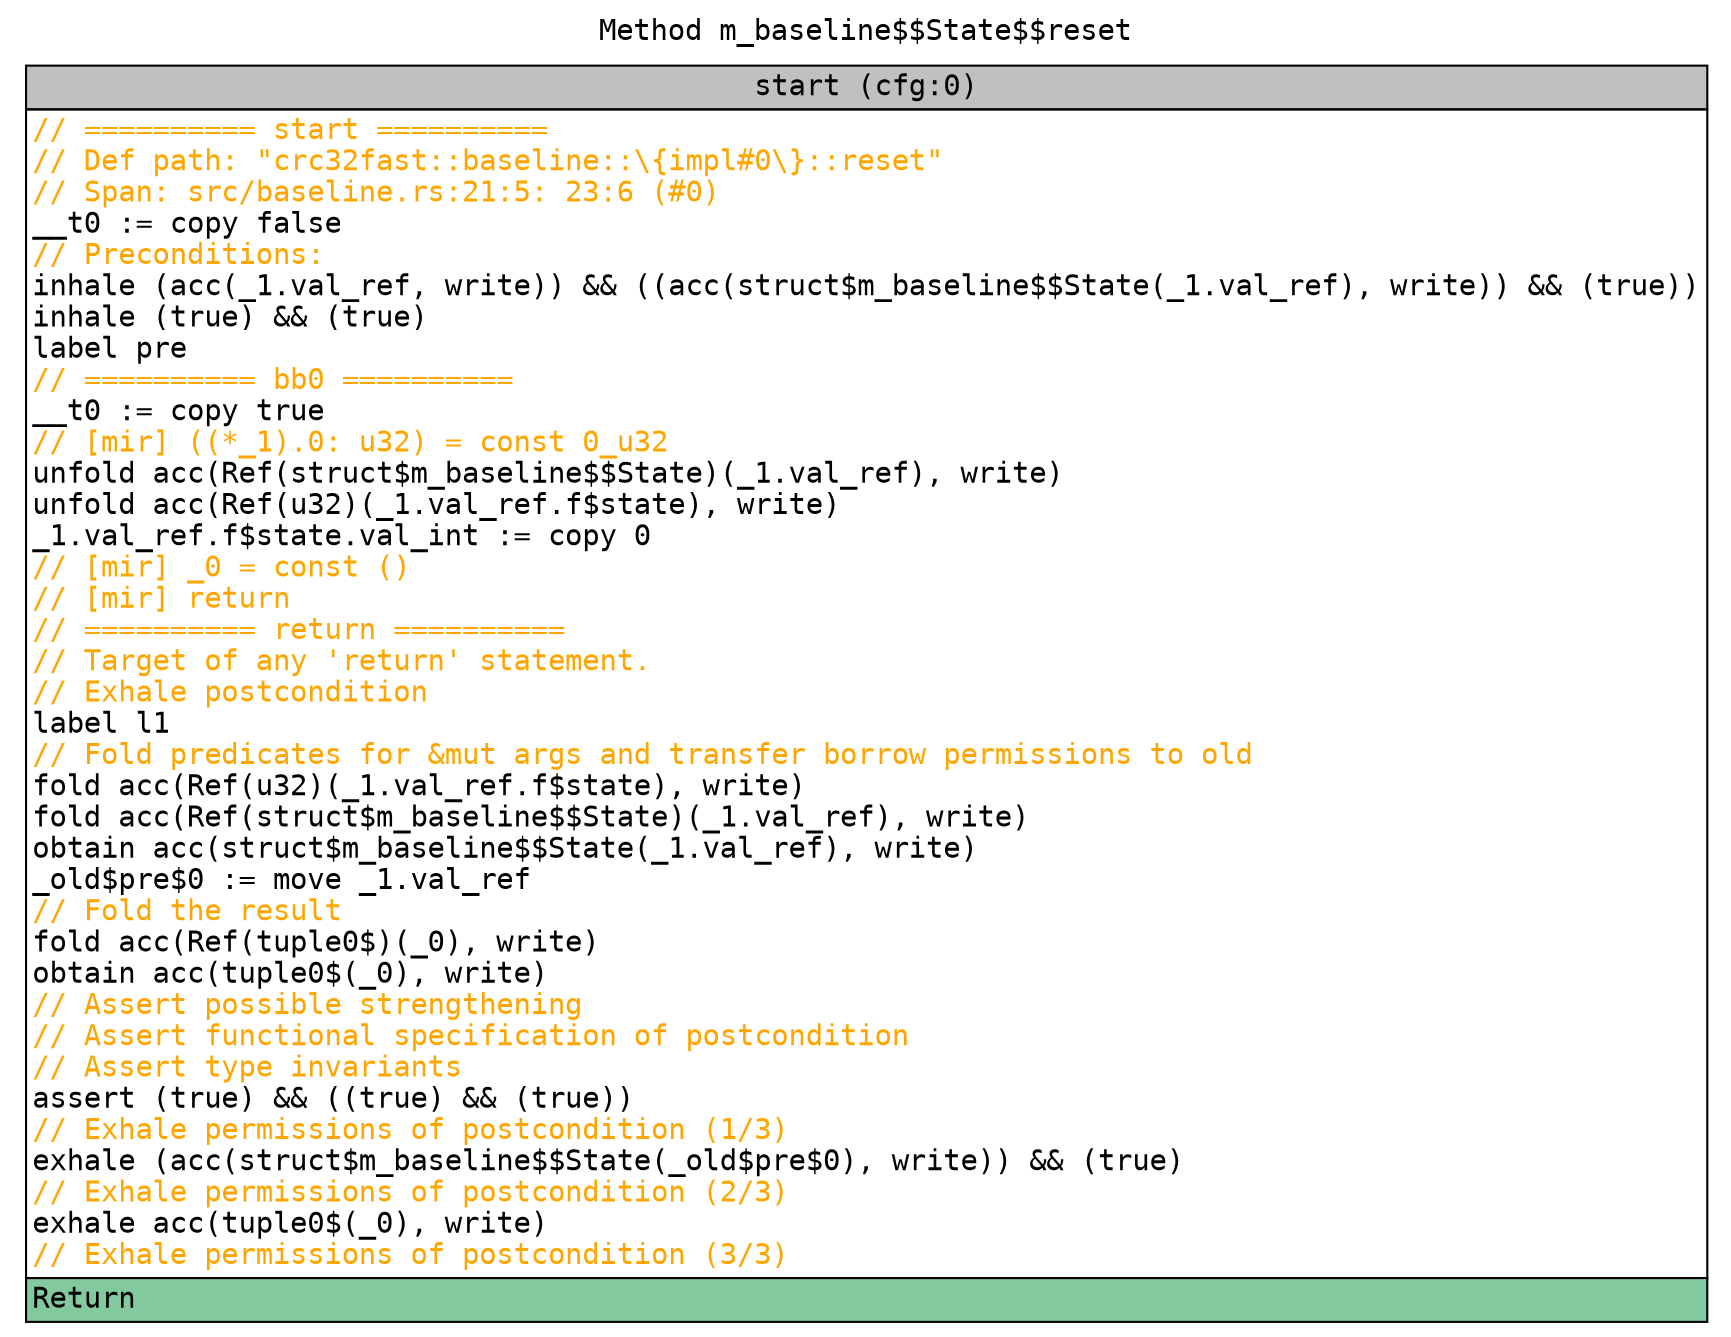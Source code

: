 digraph CFG {
graph [fontname=monospace];
node [fontname=monospace];
edge [fontname=monospace];
labelloc="t";
label="Method m_baseline$$State$$reset";
"block_start" [shape=none,label=<<table border="0" cellborder="1" cellspacing="0"><tr><td bgcolor="gray" align="center">start (cfg:0)</td></tr><tr><td align="left" balign="left"><font color="orange">// ========== start ==========</font><br/><font color="orange">// Def path: "crc32fast::baseline::\{impl#0\}::reset"</font><br/><font color="orange">// Span: src/baseline.rs:21:5: 23:6 (#0)</font><br/>__t0 := copy false<br/><font color="orange">// Preconditions:</font><br/>inhale (acc(_1.val_ref, write)) &amp;&amp; ((acc(struct$m_baseline$$State(_1.val_ref), write)) &amp;&amp; (true))<br/>inhale (true) &amp;&amp; (true)<br/>label pre<br/><font color="orange">// ========== bb0 ==========</font><br/>__t0 := copy true<br/><font color="orange">// [mir] ((*_1).0: u32) = const 0_u32</font><br/>unfold acc(Ref(struct$m_baseline$$State)(_1.val_ref), write)<br/>unfold acc(Ref(u32)(_1.val_ref.f$state), write)<br/>_1.val_ref.f$state.val_int := copy 0<br/><font color="orange">// [mir] _0 = const ()</font><br/><font color="orange">// [mir] return</font><br/><font color="orange">// ========== return ==========</font><br/><font color="orange">// Target of any 'return' statement.</font><br/><font color="orange">// Exhale postcondition</font><br/>label l1<br/><font color="orange">// Fold predicates for &amp;mut args and transfer borrow permissions to old</font><br/>fold acc(Ref(u32)(_1.val_ref.f$state), write)<br/>fold acc(Ref(struct$m_baseline$$State)(_1.val_ref), write)<br/>obtain acc(struct$m_baseline$$State(_1.val_ref), write)<br/>_old$pre$0 := move _1.val_ref<br/><font color="orange">// Fold the result</font><br/>fold acc(Ref(tuple0$)(_0), write)<br/>obtain acc(tuple0$(_0), write)<br/><font color="orange">// Assert possible strengthening</font><br/><font color="orange">// Assert functional specification of postcondition</font><br/><font color="orange">// Assert type invariants</font><br/>assert (true) &amp;&amp; ((true) &amp;&amp; (true))<br/><font color="orange">// Exhale permissions of postcondition (1/3)</font><br/>exhale (acc(struct$m_baseline$$State(_old$pre$0), write)) &amp;&amp; (true)<br/><font color="orange">// Exhale permissions of postcondition (2/3)</font><br/>exhale acc(tuple0$(_0), write)<br/><font color="orange">// Exhale permissions of postcondition (3/3)</font></td></tr><tr><td align="left" bgcolor="#82CA9D">Return<br/></td></tr></table>>];
}
